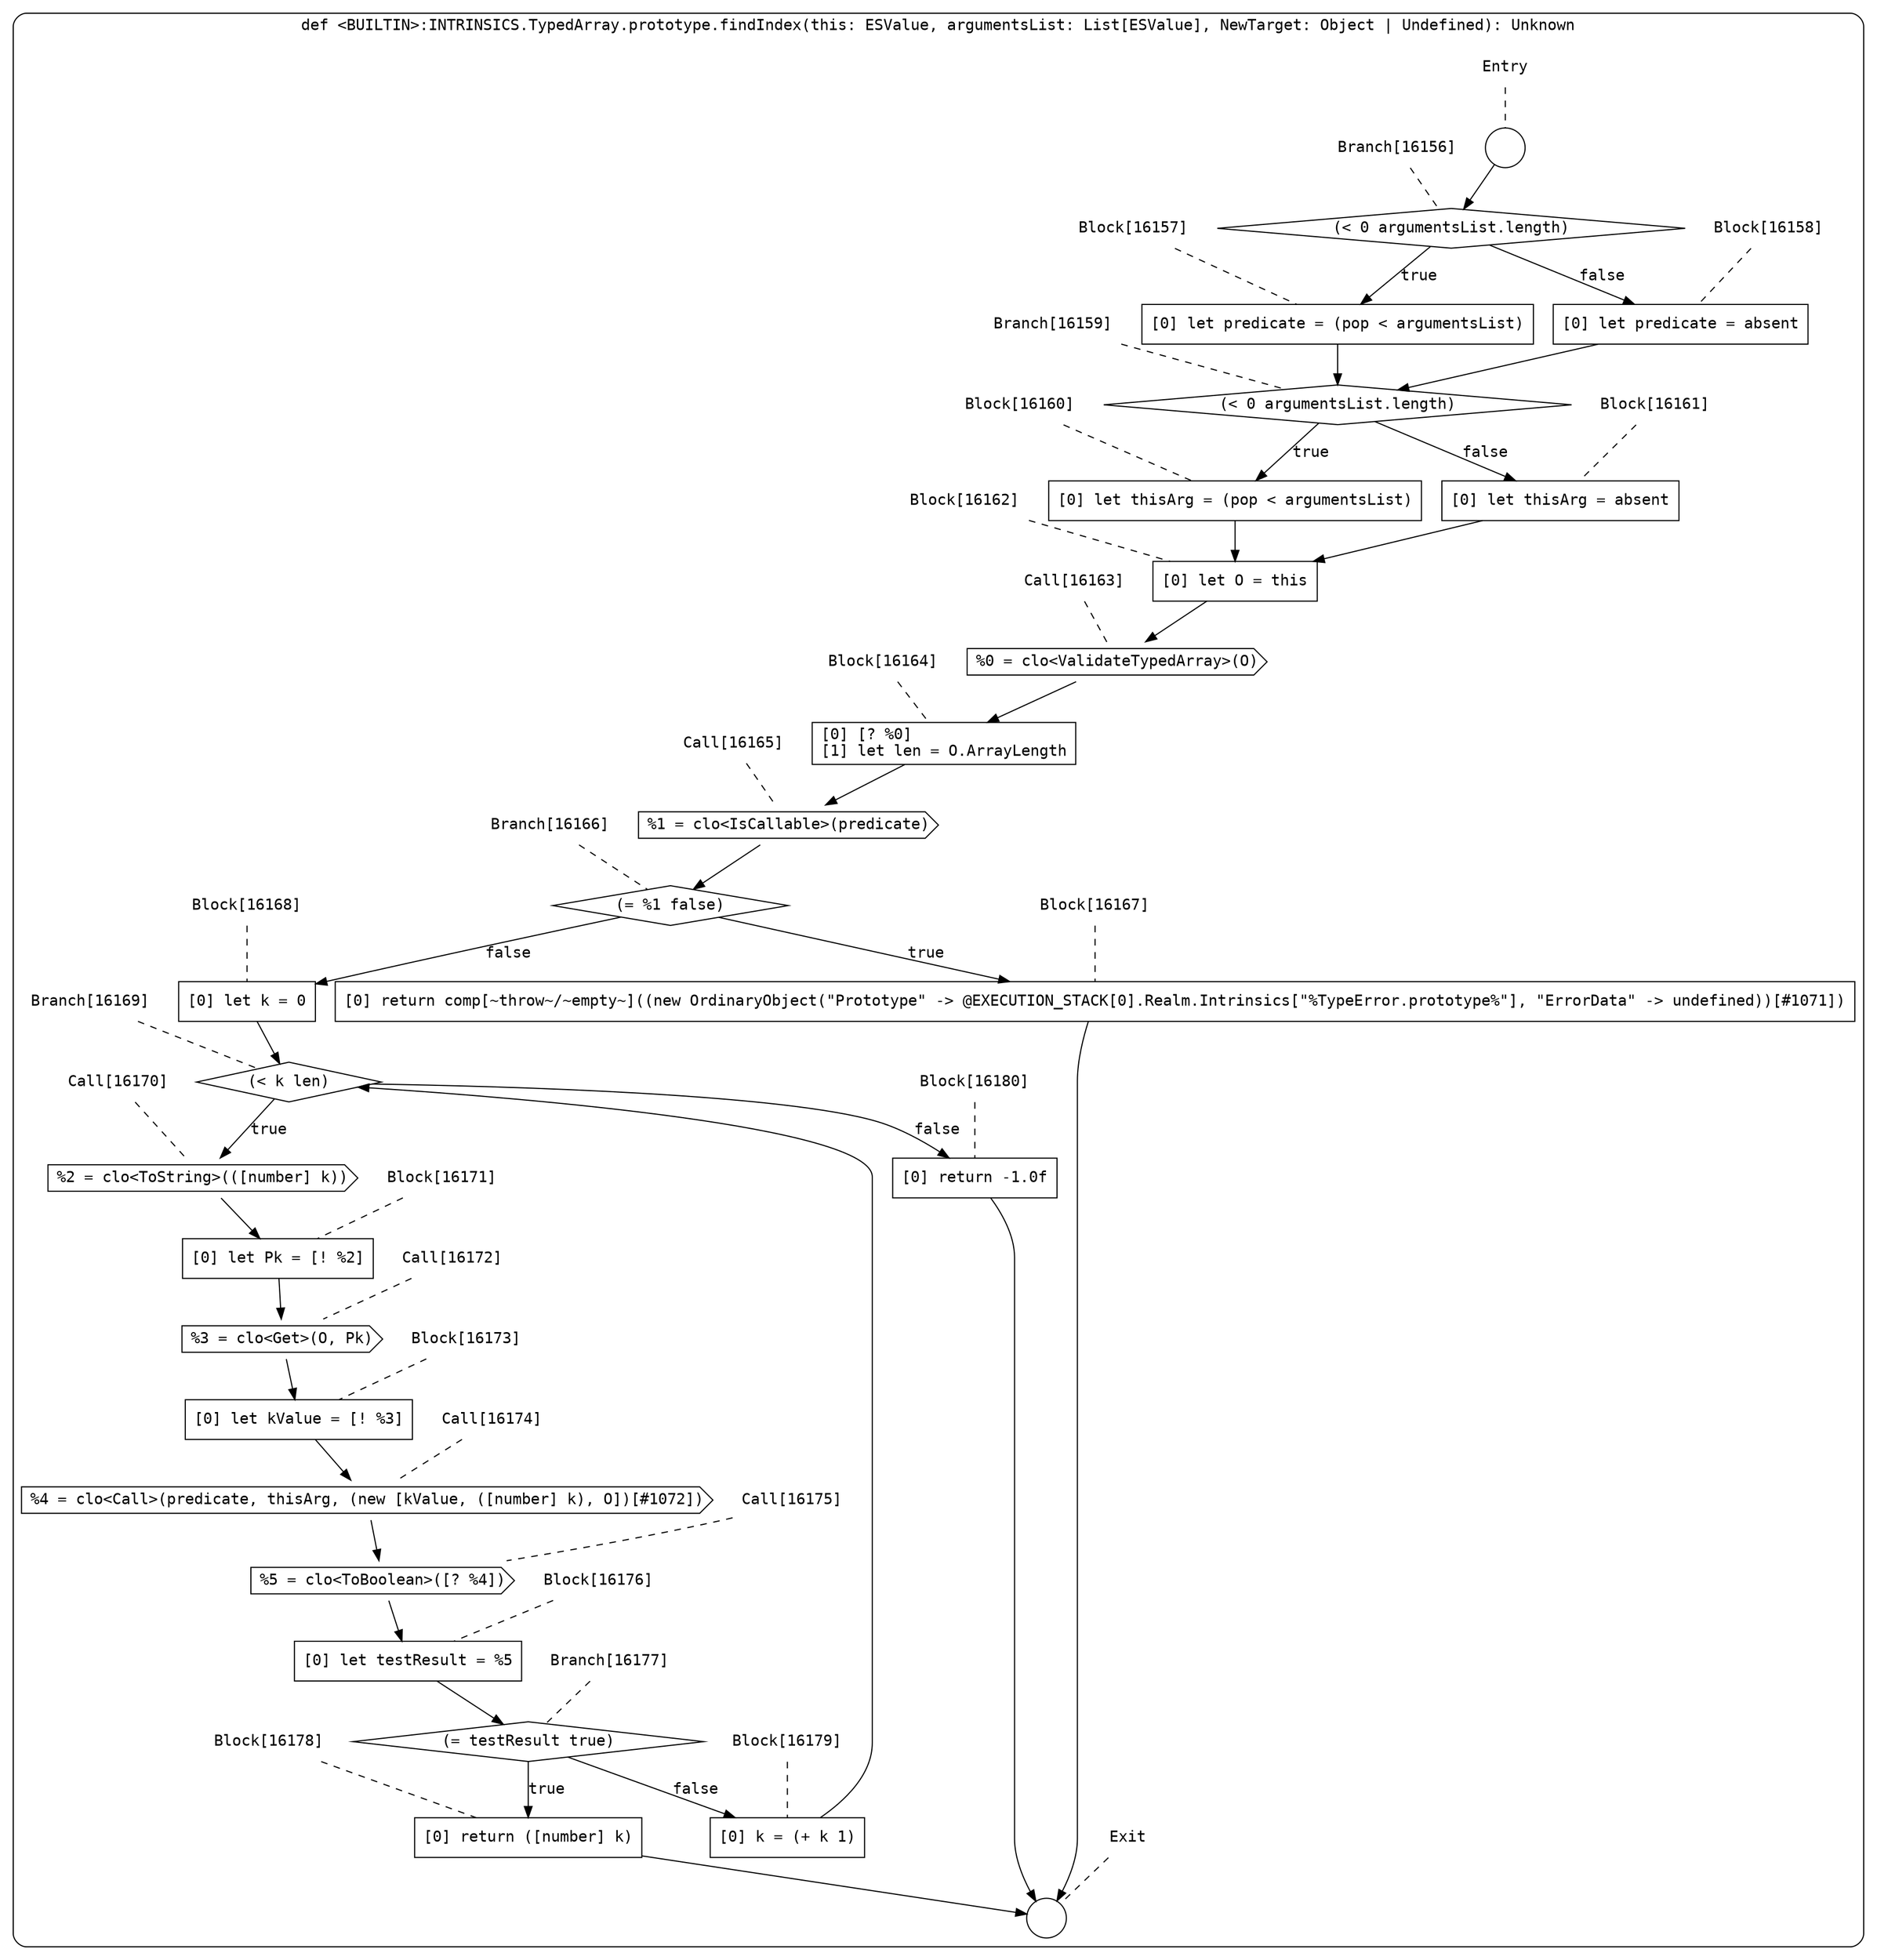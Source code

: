 digraph {
  graph [fontname = "Consolas"]
  node [fontname = "Consolas"]
  edge [fontname = "Consolas"]
  subgraph cluster2398 {
    label = "def <BUILTIN>:INTRINSICS.TypedArray.prototype.findIndex(this: ESValue, argumentsList: List[ESValue], NewTarget: Object | Undefined): Unknown"
    style = rounded
    cluster2398_entry_name [shape=none, label=<<font color="black">Entry</font>>]
    cluster2398_entry_name -> cluster2398_entry [arrowhead=none, color="black", style=dashed]
    cluster2398_entry [shape=circle label=" " color="black" fillcolor="white" style=filled]
    cluster2398_entry -> node16156 [color="black"]
    cluster2398_exit_name [shape=none, label=<<font color="black">Exit</font>>]
    cluster2398_exit_name -> cluster2398_exit [arrowhead=none, color="black", style=dashed]
    cluster2398_exit [shape=circle label=" " color="black" fillcolor="white" style=filled]
    node16156_name [shape=none, label=<<font color="black">Branch[16156]</font>>]
    node16156_name -> node16156 [arrowhead=none, color="black", style=dashed]
    node16156 [shape=diamond, label=<<font color="black">(&lt; 0 argumentsList.length)</font>> color="black" fillcolor="white", style=filled]
    node16156 -> node16157 [label=<<font color="black">true</font>> color="black"]
    node16156 -> node16158 [label=<<font color="black">false</font>> color="black"]
    node16157_name [shape=none, label=<<font color="black">Block[16157]</font>>]
    node16157_name -> node16157 [arrowhead=none, color="black", style=dashed]
    node16157 [shape=box, label=<<font color="black">[0] let predicate = (pop &lt; argumentsList)<BR ALIGN="LEFT"/></font>> color="black" fillcolor="white", style=filled]
    node16157 -> node16159 [color="black"]
    node16158_name [shape=none, label=<<font color="black">Block[16158]</font>>]
    node16158_name -> node16158 [arrowhead=none, color="black", style=dashed]
    node16158 [shape=box, label=<<font color="black">[0] let predicate = absent<BR ALIGN="LEFT"/></font>> color="black" fillcolor="white", style=filled]
    node16158 -> node16159 [color="black"]
    node16159_name [shape=none, label=<<font color="black">Branch[16159]</font>>]
    node16159_name -> node16159 [arrowhead=none, color="black", style=dashed]
    node16159 [shape=diamond, label=<<font color="black">(&lt; 0 argumentsList.length)</font>> color="black" fillcolor="white", style=filled]
    node16159 -> node16160 [label=<<font color="black">true</font>> color="black"]
    node16159 -> node16161 [label=<<font color="black">false</font>> color="black"]
    node16160_name [shape=none, label=<<font color="black">Block[16160]</font>>]
    node16160_name -> node16160 [arrowhead=none, color="black", style=dashed]
    node16160 [shape=box, label=<<font color="black">[0] let thisArg = (pop &lt; argumentsList)<BR ALIGN="LEFT"/></font>> color="black" fillcolor="white", style=filled]
    node16160 -> node16162 [color="black"]
    node16161_name [shape=none, label=<<font color="black">Block[16161]</font>>]
    node16161_name -> node16161 [arrowhead=none, color="black", style=dashed]
    node16161 [shape=box, label=<<font color="black">[0] let thisArg = absent<BR ALIGN="LEFT"/></font>> color="black" fillcolor="white", style=filled]
    node16161 -> node16162 [color="black"]
    node16162_name [shape=none, label=<<font color="black">Block[16162]</font>>]
    node16162_name -> node16162 [arrowhead=none, color="black", style=dashed]
    node16162 [shape=box, label=<<font color="black">[0] let O = this<BR ALIGN="LEFT"/></font>> color="black" fillcolor="white", style=filled]
    node16162 -> node16163 [color="black"]
    node16163_name [shape=none, label=<<font color="black">Call[16163]</font>>]
    node16163_name -> node16163 [arrowhead=none, color="black", style=dashed]
    node16163 [shape=cds, label=<<font color="black">%0 = clo&lt;ValidateTypedArray&gt;(O)</font>> color="black" fillcolor="white", style=filled]
    node16163 -> node16164 [color="black"]
    node16164_name [shape=none, label=<<font color="black">Block[16164]</font>>]
    node16164_name -> node16164 [arrowhead=none, color="black", style=dashed]
    node16164 [shape=box, label=<<font color="black">[0] [? %0]<BR ALIGN="LEFT"/>[1] let len = O.ArrayLength<BR ALIGN="LEFT"/></font>> color="black" fillcolor="white", style=filled]
    node16164 -> node16165 [color="black"]
    node16165_name [shape=none, label=<<font color="black">Call[16165]</font>>]
    node16165_name -> node16165 [arrowhead=none, color="black", style=dashed]
    node16165 [shape=cds, label=<<font color="black">%1 = clo&lt;IsCallable&gt;(predicate)</font>> color="black" fillcolor="white", style=filled]
    node16165 -> node16166 [color="black"]
    node16166_name [shape=none, label=<<font color="black">Branch[16166]</font>>]
    node16166_name -> node16166 [arrowhead=none, color="black", style=dashed]
    node16166 [shape=diamond, label=<<font color="black">(= %1 false)</font>> color="black" fillcolor="white", style=filled]
    node16166 -> node16167 [label=<<font color="black">true</font>> color="black"]
    node16166 -> node16168 [label=<<font color="black">false</font>> color="black"]
    node16167_name [shape=none, label=<<font color="black">Block[16167]</font>>]
    node16167_name -> node16167 [arrowhead=none, color="black", style=dashed]
    node16167 [shape=box, label=<<font color="black">[0] return comp[~throw~/~empty~]((new OrdinaryObject(&quot;Prototype&quot; -&gt; @EXECUTION_STACK[0].Realm.Intrinsics[&quot;%TypeError.prototype%&quot;], &quot;ErrorData&quot; -&gt; undefined))[#1071])<BR ALIGN="LEFT"/></font>> color="black" fillcolor="white", style=filled]
    node16167 -> cluster2398_exit [color="black"]
    node16168_name [shape=none, label=<<font color="black">Block[16168]</font>>]
    node16168_name -> node16168 [arrowhead=none, color="black", style=dashed]
    node16168 [shape=box, label=<<font color="black">[0] let k = 0<BR ALIGN="LEFT"/></font>> color="black" fillcolor="white", style=filled]
    node16168 -> node16169 [color="black"]
    node16169_name [shape=none, label=<<font color="black">Branch[16169]</font>>]
    node16169_name -> node16169 [arrowhead=none, color="black", style=dashed]
    node16169 [shape=diamond, label=<<font color="black">(&lt; k len)</font>> color="black" fillcolor="white", style=filled]
    node16169 -> node16170 [label=<<font color="black">true</font>> color="black"]
    node16169 -> node16180 [label=<<font color="black">false</font>> color="black"]
    node16170_name [shape=none, label=<<font color="black">Call[16170]</font>>]
    node16170_name -> node16170 [arrowhead=none, color="black", style=dashed]
    node16170 [shape=cds, label=<<font color="black">%2 = clo&lt;ToString&gt;(([number] k))</font>> color="black" fillcolor="white", style=filled]
    node16170 -> node16171 [color="black"]
    node16180_name [shape=none, label=<<font color="black">Block[16180]</font>>]
    node16180_name -> node16180 [arrowhead=none, color="black", style=dashed]
    node16180 [shape=box, label=<<font color="black">[0] return -1.0f<BR ALIGN="LEFT"/></font>> color="black" fillcolor="white", style=filled]
    node16180 -> cluster2398_exit [color="black"]
    node16171_name [shape=none, label=<<font color="black">Block[16171]</font>>]
    node16171_name -> node16171 [arrowhead=none, color="black", style=dashed]
    node16171 [shape=box, label=<<font color="black">[0] let Pk = [! %2]<BR ALIGN="LEFT"/></font>> color="black" fillcolor="white", style=filled]
    node16171 -> node16172 [color="black"]
    node16172_name [shape=none, label=<<font color="black">Call[16172]</font>>]
    node16172_name -> node16172 [arrowhead=none, color="black", style=dashed]
    node16172 [shape=cds, label=<<font color="black">%3 = clo&lt;Get&gt;(O, Pk)</font>> color="black" fillcolor="white", style=filled]
    node16172 -> node16173 [color="black"]
    node16173_name [shape=none, label=<<font color="black">Block[16173]</font>>]
    node16173_name -> node16173 [arrowhead=none, color="black", style=dashed]
    node16173 [shape=box, label=<<font color="black">[0] let kValue = [! %3]<BR ALIGN="LEFT"/></font>> color="black" fillcolor="white", style=filled]
    node16173 -> node16174 [color="black"]
    node16174_name [shape=none, label=<<font color="black">Call[16174]</font>>]
    node16174_name -> node16174 [arrowhead=none, color="black", style=dashed]
    node16174 [shape=cds, label=<<font color="black">%4 = clo&lt;Call&gt;(predicate, thisArg, (new [kValue, ([number] k), O])[#1072])</font>> color="black" fillcolor="white", style=filled]
    node16174 -> node16175 [color="black"]
    node16175_name [shape=none, label=<<font color="black">Call[16175]</font>>]
    node16175_name -> node16175 [arrowhead=none, color="black", style=dashed]
    node16175 [shape=cds, label=<<font color="black">%5 = clo&lt;ToBoolean&gt;([? %4])</font>> color="black" fillcolor="white", style=filled]
    node16175 -> node16176 [color="black"]
    node16176_name [shape=none, label=<<font color="black">Block[16176]</font>>]
    node16176_name -> node16176 [arrowhead=none, color="black", style=dashed]
    node16176 [shape=box, label=<<font color="black">[0] let testResult = %5<BR ALIGN="LEFT"/></font>> color="black" fillcolor="white", style=filled]
    node16176 -> node16177 [color="black"]
    node16177_name [shape=none, label=<<font color="black">Branch[16177]</font>>]
    node16177_name -> node16177 [arrowhead=none, color="black", style=dashed]
    node16177 [shape=diamond, label=<<font color="black">(= testResult true)</font>> color="black" fillcolor="white", style=filled]
    node16177 -> node16178 [label=<<font color="black">true</font>> color="black"]
    node16177 -> node16179 [label=<<font color="black">false</font>> color="black"]
    node16178_name [shape=none, label=<<font color="black">Block[16178]</font>>]
    node16178_name -> node16178 [arrowhead=none, color="black", style=dashed]
    node16178 [shape=box, label=<<font color="black">[0] return ([number] k)<BR ALIGN="LEFT"/></font>> color="black" fillcolor="white", style=filled]
    node16178 -> cluster2398_exit [color="black"]
    node16179_name [shape=none, label=<<font color="black">Block[16179]</font>>]
    node16179_name -> node16179 [arrowhead=none, color="black", style=dashed]
    node16179 [shape=box, label=<<font color="black">[0] k = (+ k 1)<BR ALIGN="LEFT"/></font>> color="black" fillcolor="white", style=filled]
    node16179 -> node16169 [color="black"]
  }
}